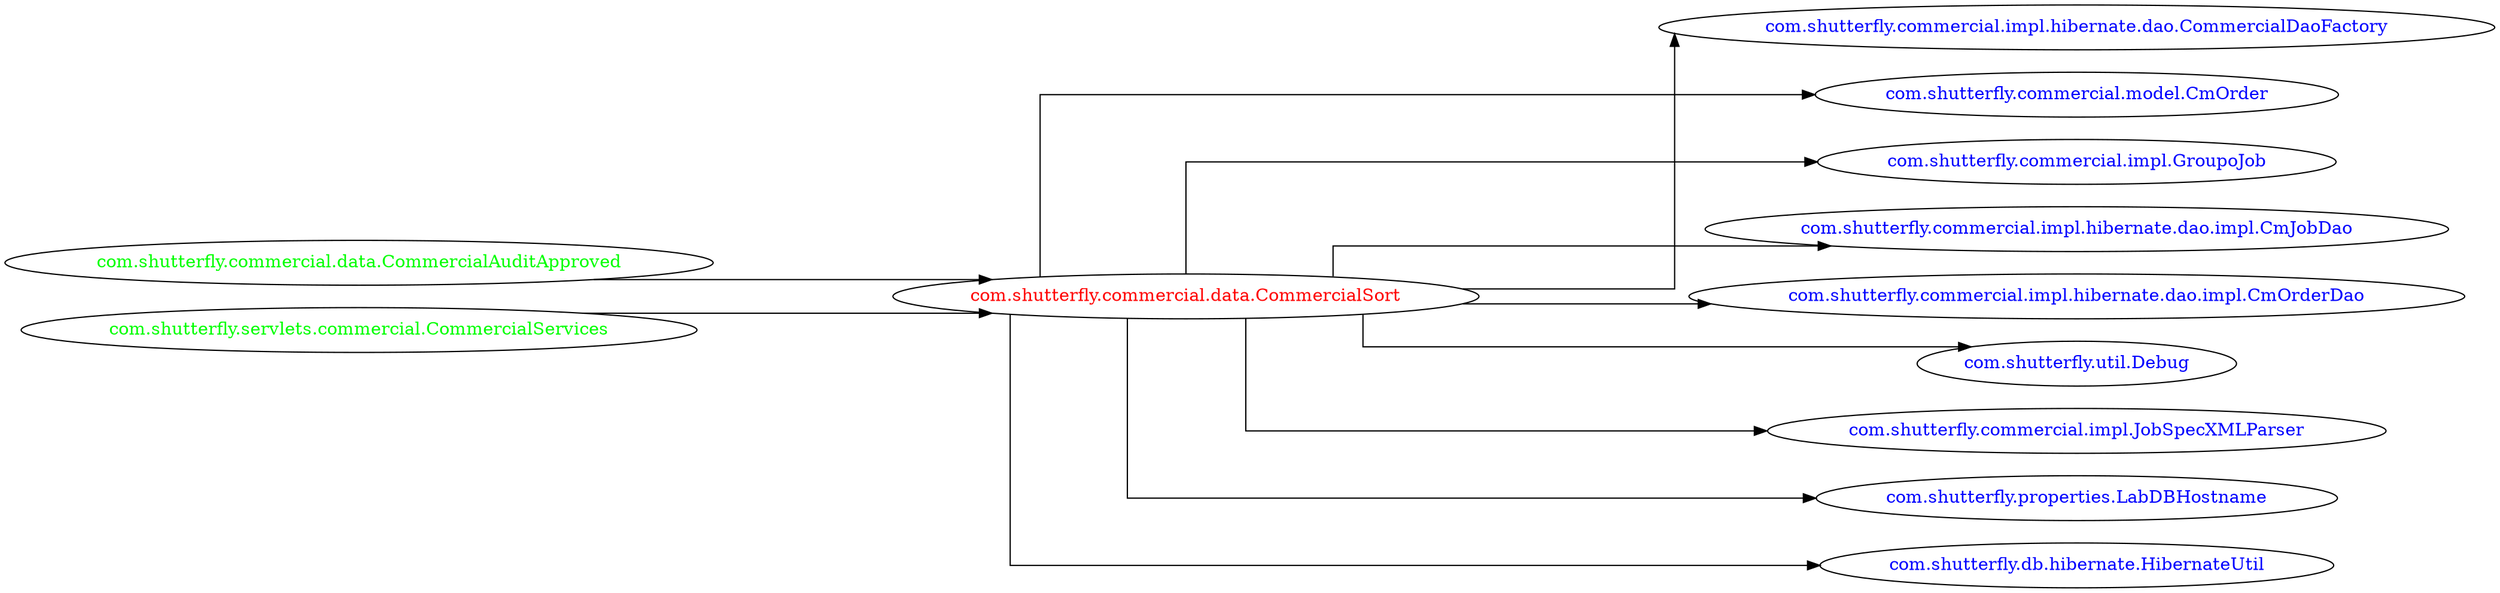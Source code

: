 digraph dependencyGraph {
 concentrate=true;
 ranksep="2.0";
 rankdir="LR"; 
 splines="ortho";
"com.shutterfly.commercial.data.CommercialSort" [fontcolor="red"];
"com.shutterfly.commercial.impl.hibernate.dao.CommercialDaoFactory" [ fontcolor="blue" ];
"com.shutterfly.commercial.data.CommercialSort"->"com.shutterfly.commercial.impl.hibernate.dao.CommercialDaoFactory";
"com.shutterfly.commercial.model.CmOrder" [ fontcolor="blue" ];
"com.shutterfly.commercial.data.CommercialSort"->"com.shutterfly.commercial.model.CmOrder";
"com.shutterfly.commercial.impl.GroupoJob" [ fontcolor="blue" ];
"com.shutterfly.commercial.data.CommercialSort"->"com.shutterfly.commercial.impl.GroupoJob";
"com.shutterfly.commercial.impl.hibernate.dao.impl.CmJobDao" [ fontcolor="blue" ];
"com.shutterfly.commercial.data.CommercialSort"->"com.shutterfly.commercial.impl.hibernate.dao.impl.CmJobDao";
"com.shutterfly.commercial.impl.hibernate.dao.impl.CmOrderDao" [ fontcolor="blue" ];
"com.shutterfly.commercial.data.CommercialSort"->"com.shutterfly.commercial.impl.hibernate.dao.impl.CmOrderDao";
"com.shutterfly.util.Debug" [ fontcolor="blue" ];
"com.shutterfly.commercial.data.CommercialSort"->"com.shutterfly.util.Debug";
"com.shutterfly.commercial.impl.JobSpecXMLParser" [ fontcolor="blue" ];
"com.shutterfly.commercial.data.CommercialSort"->"com.shutterfly.commercial.impl.JobSpecXMLParser";
"com.shutterfly.properties.LabDBHostname" [ fontcolor="blue" ];
"com.shutterfly.commercial.data.CommercialSort"->"com.shutterfly.properties.LabDBHostname";
"com.shutterfly.db.hibernate.HibernateUtil" [ fontcolor="blue" ];
"com.shutterfly.commercial.data.CommercialSort"->"com.shutterfly.db.hibernate.HibernateUtil";
"com.shutterfly.commercial.data.CommercialAuditApproved" [ fontcolor="green" ];
"com.shutterfly.commercial.data.CommercialAuditApproved"->"com.shutterfly.commercial.data.CommercialSort";
"com.shutterfly.servlets.commercial.CommercialServices" [ fontcolor="green" ];
"com.shutterfly.servlets.commercial.CommercialServices"->"com.shutterfly.commercial.data.CommercialSort";
}